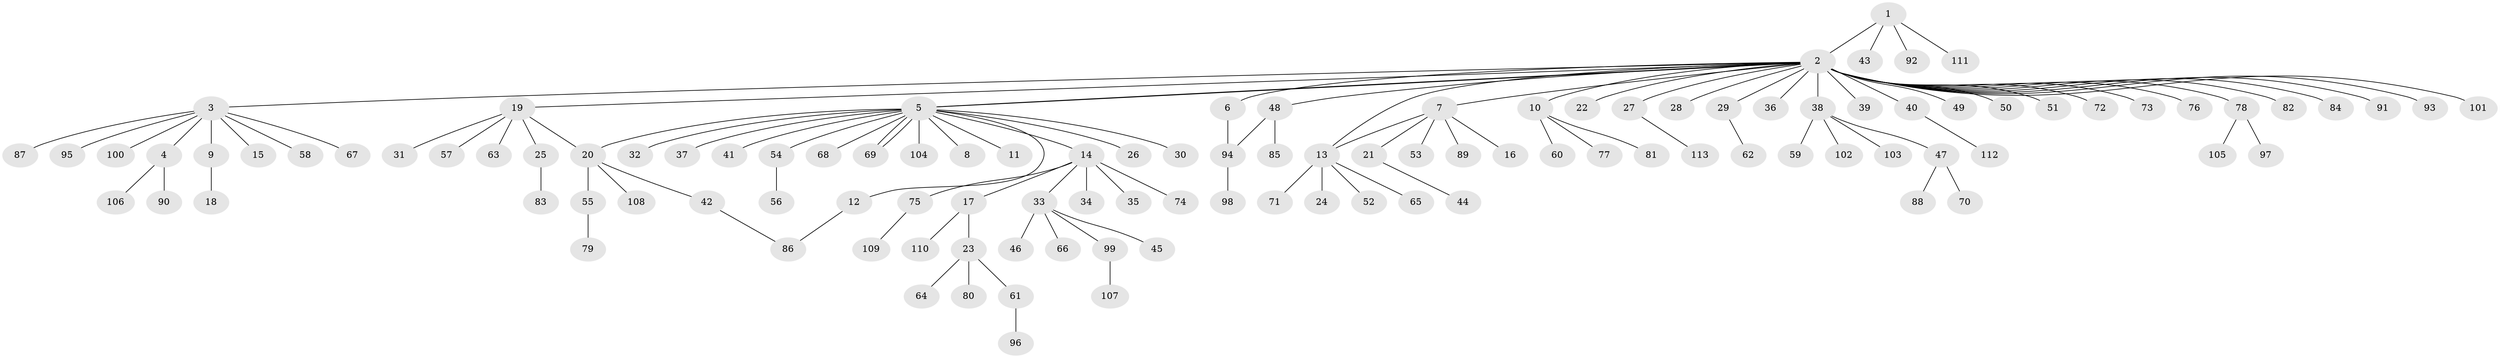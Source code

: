 // Generated by graph-tools (version 1.1) at 2025/26/03/09/25 03:26:06]
// undirected, 113 vertices, 118 edges
graph export_dot {
graph [start="1"]
  node [color=gray90,style=filled];
  1;
  2;
  3;
  4;
  5;
  6;
  7;
  8;
  9;
  10;
  11;
  12;
  13;
  14;
  15;
  16;
  17;
  18;
  19;
  20;
  21;
  22;
  23;
  24;
  25;
  26;
  27;
  28;
  29;
  30;
  31;
  32;
  33;
  34;
  35;
  36;
  37;
  38;
  39;
  40;
  41;
  42;
  43;
  44;
  45;
  46;
  47;
  48;
  49;
  50;
  51;
  52;
  53;
  54;
  55;
  56;
  57;
  58;
  59;
  60;
  61;
  62;
  63;
  64;
  65;
  66;
  67;
  68;
  69;
  70;
  71;
  72;
  73;
  74;
  75;
  76;
  77;
  78;
  79;
  80;
  81;
  82;
  83;
  84;
  85;
  86;
  87;
  88;
  89;
  90;
  91;
  92;
  93;
  94;
  95;
  96;
  97;
  98;
  99;
  100;
  101;
  102;
  103;
  104;
  105;
  106;
  107;
  108;
  109;
  110;
  111;
  112;
  113;
  1 -- 2;
  1 -- 43;
  1 -- 92;
  1 -- 111;
  2 -- 3;
  2 -- 5;
  2 -- 5;
  2 -- 6;
  2 -- 7;
  2 -- 10;
  2 -- 13;
  2 -- 19;
  2 -- 22;
  2 -- 27;
  2 -- 28;
  2 -- 29;
  2 -- 36;
  2 -- 38;
  2 -- 39;
  2 -- 40;
  2 -- 48;
  2 -- 49;
  2 -- 50;
  2 -- 51;
  2 -- 72;
  2 -- 73;
  2 -- 76;
  2 -- 78;
  2 -- 82;
  2 -- 84;
  2 -- 91;
  2 -- 93;
  2 -- 101;
  3 -- 4;
  3 -- 9;
  3 -- 15;
  3 -- 58;
  3 -- 67;
  3 -- 87;
  3 -- 95;
  3 -- 100;
  4 -- 90;
  4 -- 106;
  5 -- 8;
  5 -- 11;
  5 -- 12;
  5 -- 14;
  5 -- 20;
  5 -- 26;
  5 -- 30;
  5 -- 32;
  5 -- 37;
  5 -- 41;
  5 -- 54;
  5 -- 68;
  5 -- 69;
  5 -- 69;
  5 -- 104;
  6 -- 94;
  7 -- 13;
  7 -- 16;
  7 -- 21;
  7 -- 53;
  7 -- 89;
  9 -- 18;
  10 -- 60;
  10 -- 77;
  10 -- 81;
  12 -- 86;
  13 -- 24;
  13 -- 52;
  13 -- 65;
  13 -- 71;
  14 -- 17;
  14 -- 33;
  14 -- 34;
  14 -- 35;
  14 -- 74;
  14 -- 75;
  17 -- 23;
  17 -- 110;
  19 -- 20;
  19 -- 25;
  19 -- 31;
  19 -- 57;
  19 -- 63;
  20 -- 42;
  20 -- 55;
  20 -- 108;
  21 -- 44;
  23 -- 61;
  23 -- 64;
  23 -- 80;
  25 -- 83;
  27 -- 113;
  29 -- 62;
  33 -- 45;
  33 -- 46;
  33 -- 66;
  33 -- 99;
  38 -- 47;
  38 -- 59;
  38 -- 102;
  38 -- 103;
  40 -- 112;
  42 -- 86;
  47 -- 70;
  47 -- 88;
  48 -- 85;
  48 -- 94;
  54 -- 56;
  55 -- 79;
  61 -- 96;
  75 -- 109;
  78 -- 97;
  78 -- 105;
  94 -- 98;
  99 -- 107;
}
